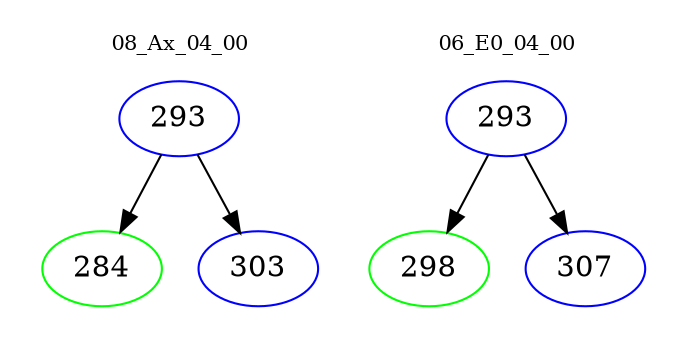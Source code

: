 digraph{
subgraph cluster_0 {
color = white
label = "08_Ax_04_00";
fontsize=10;
T0_293 [label="293", color="blue"]
T0_293 -> T0_284 [color="black"]
T0_284 [label="284", color="green"]
T0_293 -> T0_303 [color="black"]
T0_303 [label="303", color="blue"]
}
subgraph cluster_1 {
color = white
label = "06_E0_04_00";
fontsize=10;
T1_293 [label="293", color="blue"]
T1_293 -> T1_298 [color="black"]
T1_298 [label="298", color="green"]
T1_293 -> T1_307 [color="black"]
T1_307 [label="307", color="blue"]
}
}
